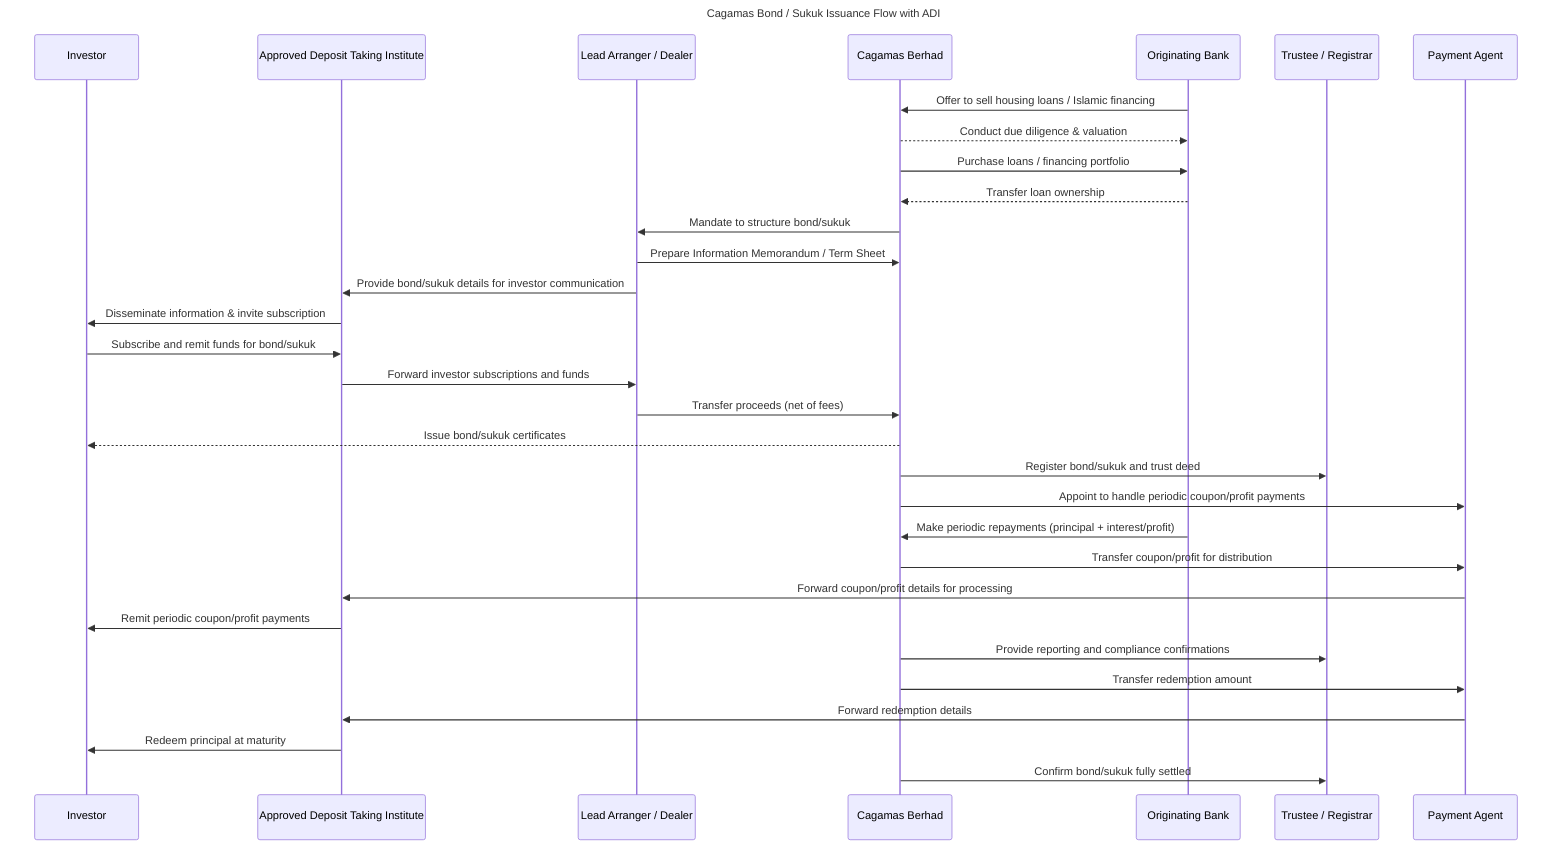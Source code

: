 sequenceDiagram
    title Cagamas Bond / Sukuk Issuance Flow with ADI
    participant Investor as Investor
    participant ADI as Approved Deposit Taking Institute
    participant LeadArranger as Lead Arranger / Dealer
    participant Cagamas as Cagamas Berhad
    participant Originator as Originating Bank
    participant Trustee as Trustee / Registrar
    participant PaymentAgent as Payment Agent
    %% Phase 1: Loan Acquisition
    Originator->>Cagamas: Offer to sell housing loans / Islamic financing
    Cagamas-->>Originator: Conduct due diligence & valuation
    Cagamas->>Originator: Purchase loans / financing portfolio
    Originator-->>Cagamas: Transfer loan ownership
    %% Phase 2: Funding via Bond / Sukuk
    Cagamas->>LeadArranger: Mandate to structure bond/sukuk
    LeadArranger->>Cagamas: Prepare Information Memorandum / Term Sheet
    LeadArranger->>ADI: Provide bond/sukuk details for investor communication
    ADI->>Investor: Disseminate information & invite subscription
    Investor->>ADI: Subscribe and remit funds for bond/sukuk
    ADI->>LeadArranger: Forward investor subscriptions and funds
    LeadArranger->>Cagamas: Transfer proceeds (net of fees)
    Cagamas-->>Investor: Issue bond/sukuk certificates
    Cagamas->>Trustee: Register bond/sukuk and trust deed
    Cagamas->>PaymentAgent: Appoint to handle periodic coupon/profit payments
    %% Phase 3: Ongoing Management
    Originator->>Cagamas: Make periodic repayments (principal + interest/profit)
    Cagamas->>PaymentAgent: Transfer coupon/profit for distribution
    PaymentAgent->>ADI: Forward coupon/profit details for processing
    ADI->>Investor: Remit periodic coupon/profit payments
    Cagamas->>Trustee: Provide reporting and compliance confirmations
    %% Phase 4: Maturity
    Cagamas->>PaymentAgent: Transfer redemption amount
    PaymentAgent->>ADI: Forward redemption details
    ADI->>Investor: Redeem principal at maturity
    Cagamas->>Trustee: Confirm bond/sukuk fully settled